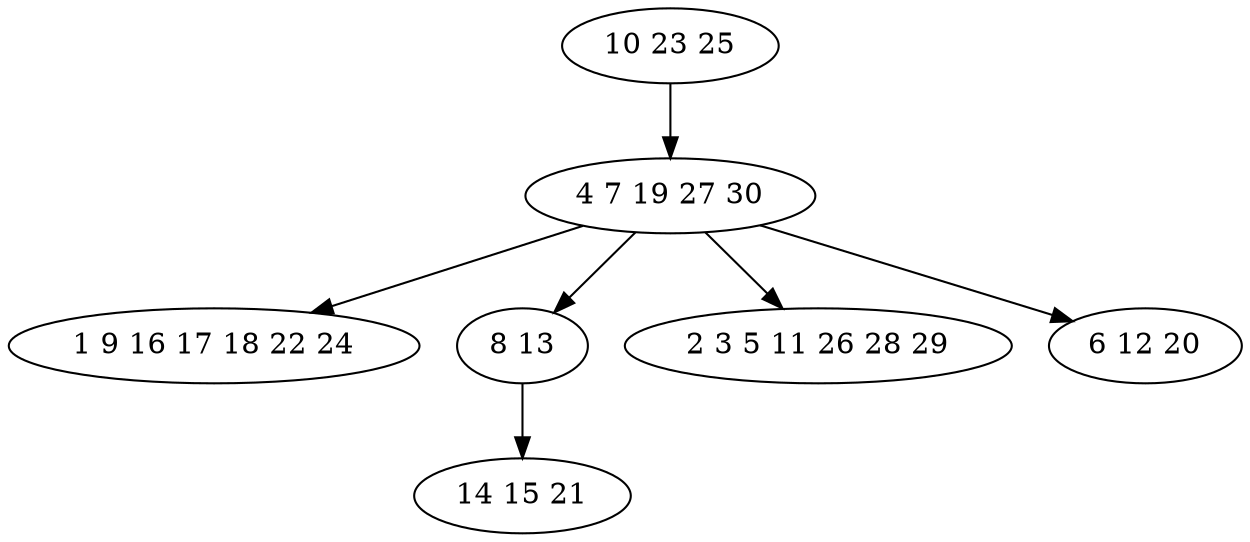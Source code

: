 digraph true_tree {
	"0" -> "1"
	"1" -> "2"
	"1" -> "3"
	"1" -> "4"
	"1" -> "5"
	"3" -> "6"
	"0" [label="10 23 25"];
	"1" [label="4 7 19 27 30"];
	"2" [label="1 9 16 17 18 22 24"];
	"3" [label="8 13"];
	"4" [label="2 3 5 11 26 28 29"];
	"5" [label="6 12 20"];
	"6" [label="14 15 21"];
}

